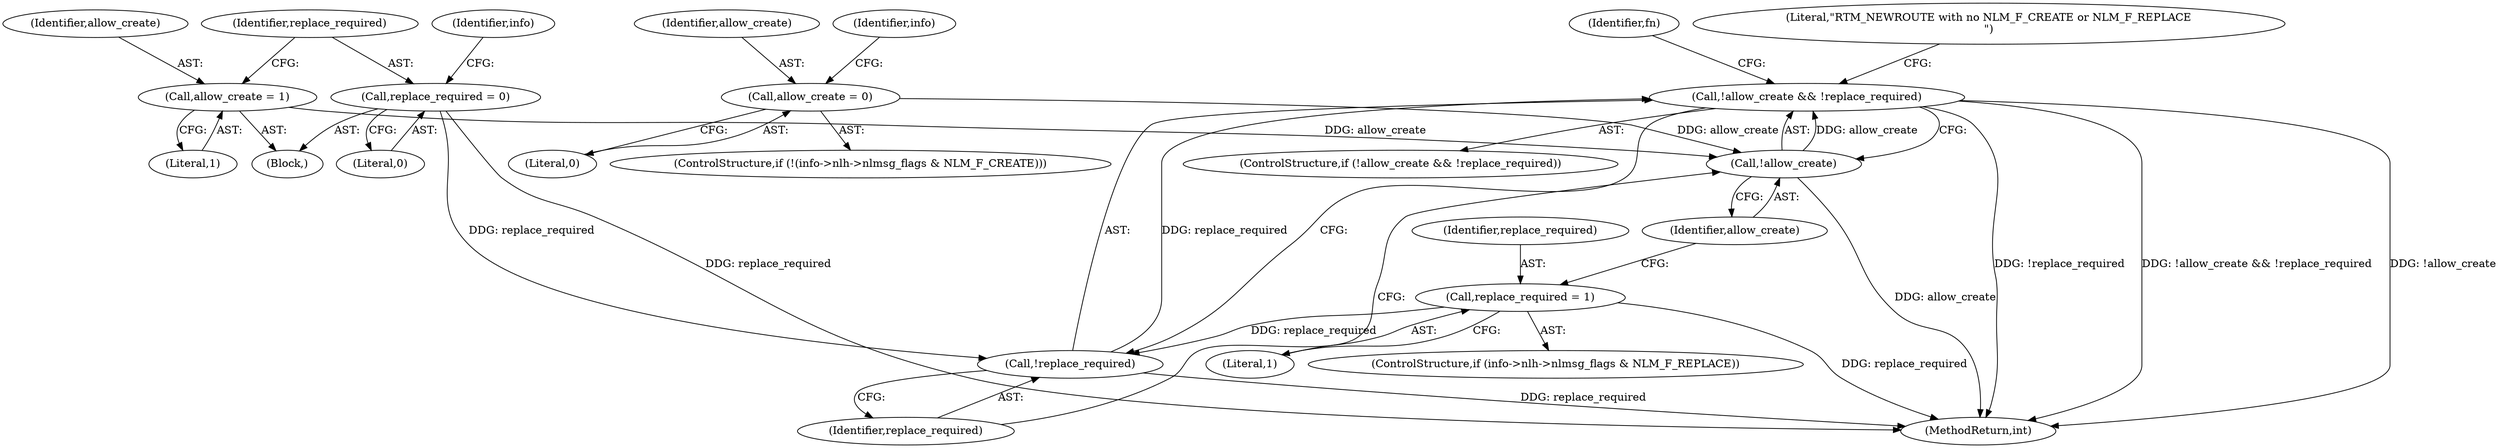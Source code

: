 digraph "0_linux_ae7b4e1f213aa659aedf9c6ecad0bf5f0476e1e2@API" {
"1000159" [label="(Call,!allow_create && !replace_required)"];
"1000160" [label="(Call,!allow_create)"];
"1000144" [label="(Call,allow_create = 0)"];
"1000123" [label="(Call,allow_create = 1)"];
"1000162" [label="(Call,!replace_required)"];
"1000127" [label="(Call,replace_required = 0)"];
"1000155" [label="(Call,replace_required = 1)"];
"1000168" [label="(Identifier,fn)"];
"1000128" [label="(Identifier,replace_required)"];
"1000135" [label="(ControlStructure,if (!(info->nlh->nlmsg_flags & NLM_F_CREATE)))"];
"1000163" [label="(Identifier,replace_required)"];
"1000426" [label="(MethodReturn,int)"];
"1000155" [label="(Call,replace_required = 1)"];
"1000159" [label="(Call,!allow_create && !replace_required)"];
"1000162" [label="(Call,!replace_required)"];
"1000145" [label="(Identifier,allow_create)"];
"1000161" [label="(Identifier,allow_create)"];
"1000151" [label="(Identifier,info)"];
"1000125" [label="(Literal,1)"];
"1000144" [label="(Call,allow_create = 0)"];
"1000160" [label="(Call,!allow_create)"];
"1000127" [label="(Call,replace_required = 0)"];
"1000132" [label="(Identifier,info)"];
"1000165" [label="(Literal,\"RTM_NEWROUTE with no NLM_F_CREATE or NLM_F_REPLACE\n\")"];
"1000146" [label="(Literal,0)"];
"1000156" [label="(Identifier,replace_required)"];
"1000158" [label="(ControlStructure,if (!allow_create && !replace_required))"];
"1000123" [label="(Call,allow_create = 1)"];
"1000124" [label="(Identifier,allow_create)"];
"1000129" [label="(Literal,0)"];
"1000147" [label="(ControlStructure,if (info->nlh->nlmsg_flags & NLM_F_REPLACE))"];
"1000157" [label="(Literal,1)"];
"1000111" [label="(Block,)"];
"1000159" -> "1000158"  [label="AST: "];
"1000159" -> "1000160"  [label="CFG: "];
"1000159" -> "1000162"  [label="CFG: "];
"1000160" -> "1000159"  [label="AST: "];
"1000162" -> "1000159"  [label="AST: "];
"1000165" -> "1000159"  [label="CFG: "];
"1000168" -> "1000159"  [label="CFG: "];
"1000159" -> "1000426"  [label="DDG: !allow_create && !replace_required"];
"1000159" -> "1000426"  [label="DDG: !allow_create"];
"1000159" -> "1000426"  [label="DDG: !replace_required"];
"1000160" -> "1000159"  [label="DDG: allow_create"];
"1000162" -> "1000159"  [label="DDG: replace_required"];
"1000160" -> "1000161"  [label="CFG: "];
"1000161" -> "1000160"  [label="AST: "];
"1000163" -> "1000160"  [label="CFG: "];
"1000160" -> "1000426"  [label="DDG: allow_create"];
"1000144" -> "1000160"  [label="DDG: allow_create"];
"1000123" -> "1000160"  [label="DDG: allow_create"];
"1000144" -> "1000135"  [label="AST: "];
"1000144" -> "1000146"  [label="CFG: "];
"1000145" -> "1000144"  [label="AST: "];
"1000146" -> "1000144"  [label="AST: "];
"1000151" -> "1000144"  [label="CFG: "];
"1000123" -> "1000111"  [label="AST: "];
"1000123" -> "1000125"  [label="CFG: "];
"1000124" -> "1000123"  [label="AST: "];
"1000125" -> "1000123"  [label="AST: "];
"1000128" -> "1000123"  [label="CFG: "];
"1000162" -> "1000163"  [label="CFG: "];
"1000163" -> "1000162"  [label="AST: "];
"1000162" -> "1000426"  [label="DDG: replace_required"];
"1000127" -> "1000162"  [label="DDG: replace_required"];
"1000155" -> "1000162"  [label="DDG: replace_required"];
"1000127" -> "1000111"  [label="AST: "];
"1000127" -> "1000129"  [label="CFG: "];
"1000128" -> "1000127"  [label="AST: "];
"1000129" -> "1000127"  [label="AST: "];
"1000132" -> "1000127"  [label="CFG: "];
"1000127" -> "1000426"  [label="DDG: replace_required"];
"1000155" -> "1000147"  [label="AST: "];
"1000155" -> "1000157"  [label="CFG: "];
"1000156" -> "1000155"  [label="AST: "];
"1000157" -> "1000155"  [label="AST: "];
"1000161" -> "1000155"  [label="CFG: "];
"1000155" -> "1000426"  [label="DDG: replace_required"];
}
